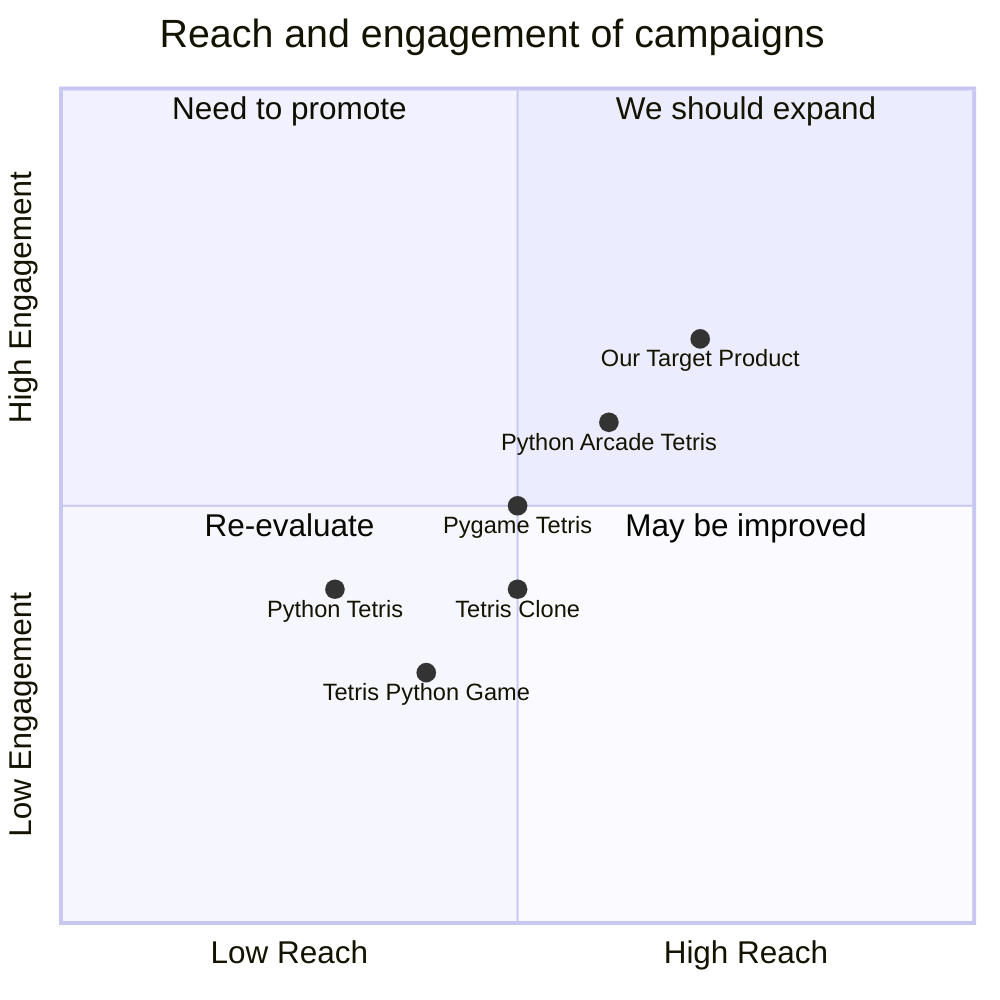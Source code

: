 quadrantChart
    title Reach and engagement of campaigns
    x-axis Low Reach --> High Reach
    y-axis Low Engagement --> High Engagement
    quadrant-1 We should expand
    quadrant-2 Need to promote
    quadrant-3 Re-evaluate
    quadrant-4 May be improved
    "Python Tetris": [0.3, 0.4]
    "Pygame Tetris": [0.5, 0.5]
    "Tetris Python Game": [0.4, 0.3]
    "Python Arcade Tetris": [0.6, 0.6]
    "Tetris Clone": [0.5, 0.4]
    "Our Target Product": [0.7, 0.7]